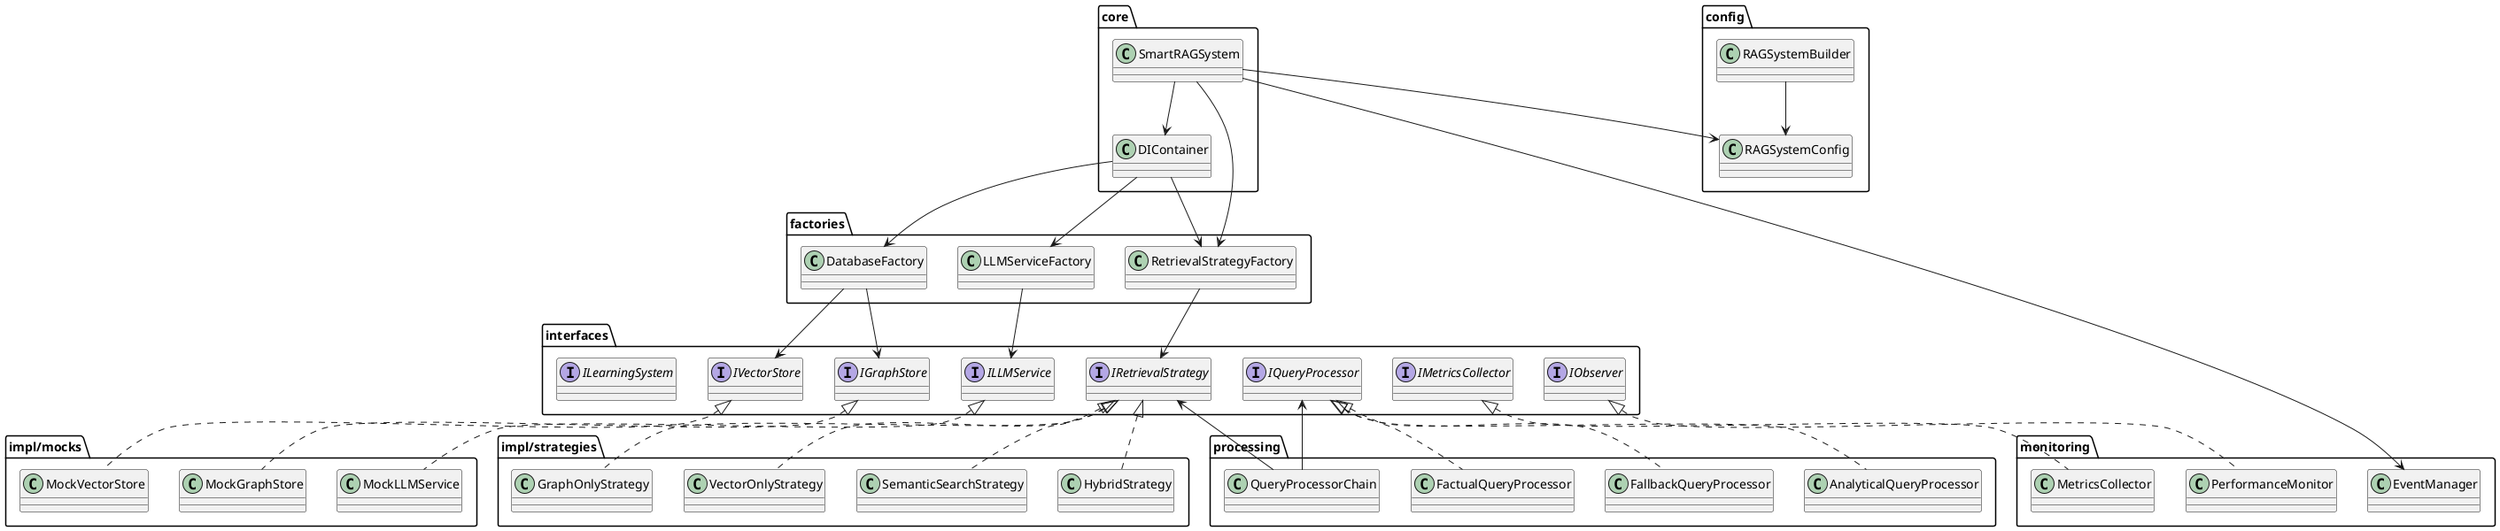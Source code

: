 @startuml
' Implementation strategy: mapping Interfaces -> Implementations and runtime wiring

package "interfaces" {
  interface ILLMService
  interface IVectorStore
  interface IGraphStore
  interface IRetrievalStrategy
  interface IQueryProcessor
  interface IObserver
  interface IMetricsCollector
  interface ILearningSystem
}

package "config" {
  class RAGSystemConfig
  class RAGSystemBuilder
}

package "factories" {
  class LLMServiceFactory
  class DatabaseFactory
  class RetrievalStrategyFactory
}

package "core" {
  class DIContainer
  class SmartRAGSystem
}

package "impl/mocks" {
  class MockLLMService
  class MockVectorStore
  class MockGraphStore
}

package "impl/strategies" {
  class VectorOnlyStrategy
  class GraphOnlyStrategy
  class HybridStrategy
  class SemanticSearchStrategy
}

package "processing" {
  class QueryProcessorChain
  class FactualQueryProcessor
  class AnalyticalQueryProcessor
  class FallbackQueryProcessor
}

package "monitoring" {
  class EventManager
  class PerformanceMonitor
  class MetricsCollector
}

' relationships
ILLMService <|.. MockLLMService
IVectorStore <|.. MockVectorStore
IGraphStore <|.. MockGraphStore
IRetrievalStrategy <|.. VectorOnlyStrategy
IRetrievalStrategy <|.. GraphOnlyStrategy
IRetrievalStrategy <|.. HybridStrategy
IRetrievalStrategy <|.. SemanticSearchStrategy
IQueryProcessor <|.. FactualQueryProcessor
IQueryProcessor <|.. AnalyticalQueryProcessor
IQueryProcessor <|.. FallbackQueryProcessor
IObserver <|.. PerformanceMonitor
IMetricsCollector <|.. MetricsCollector

RAGSystemBuilder --> RAGSystemConfig
LLMServiceFactory --> ILLMService
DatabaseFactory --> IVectorStore
DatabaseFactory --> IGraphStore
RetrievalStrategyFactory --> IRetrievalStrategy

SmartRAGSystem --> DIContainer
SmartRAGSystem --> RAGSystemConfig
SmartRAGSystem --> RetrievalStrategyFactory
SmartRAGSystem --> EventManager

DIContainer --> LLMServiceFactory
DIContainer --> DatabaseFactory
DIContainer --> RetrievalStrategyFactory

QueryProcessorChain --> IRetrievalStrategy
QueryProcessorChain --> IQueryProcessor

@enduml

